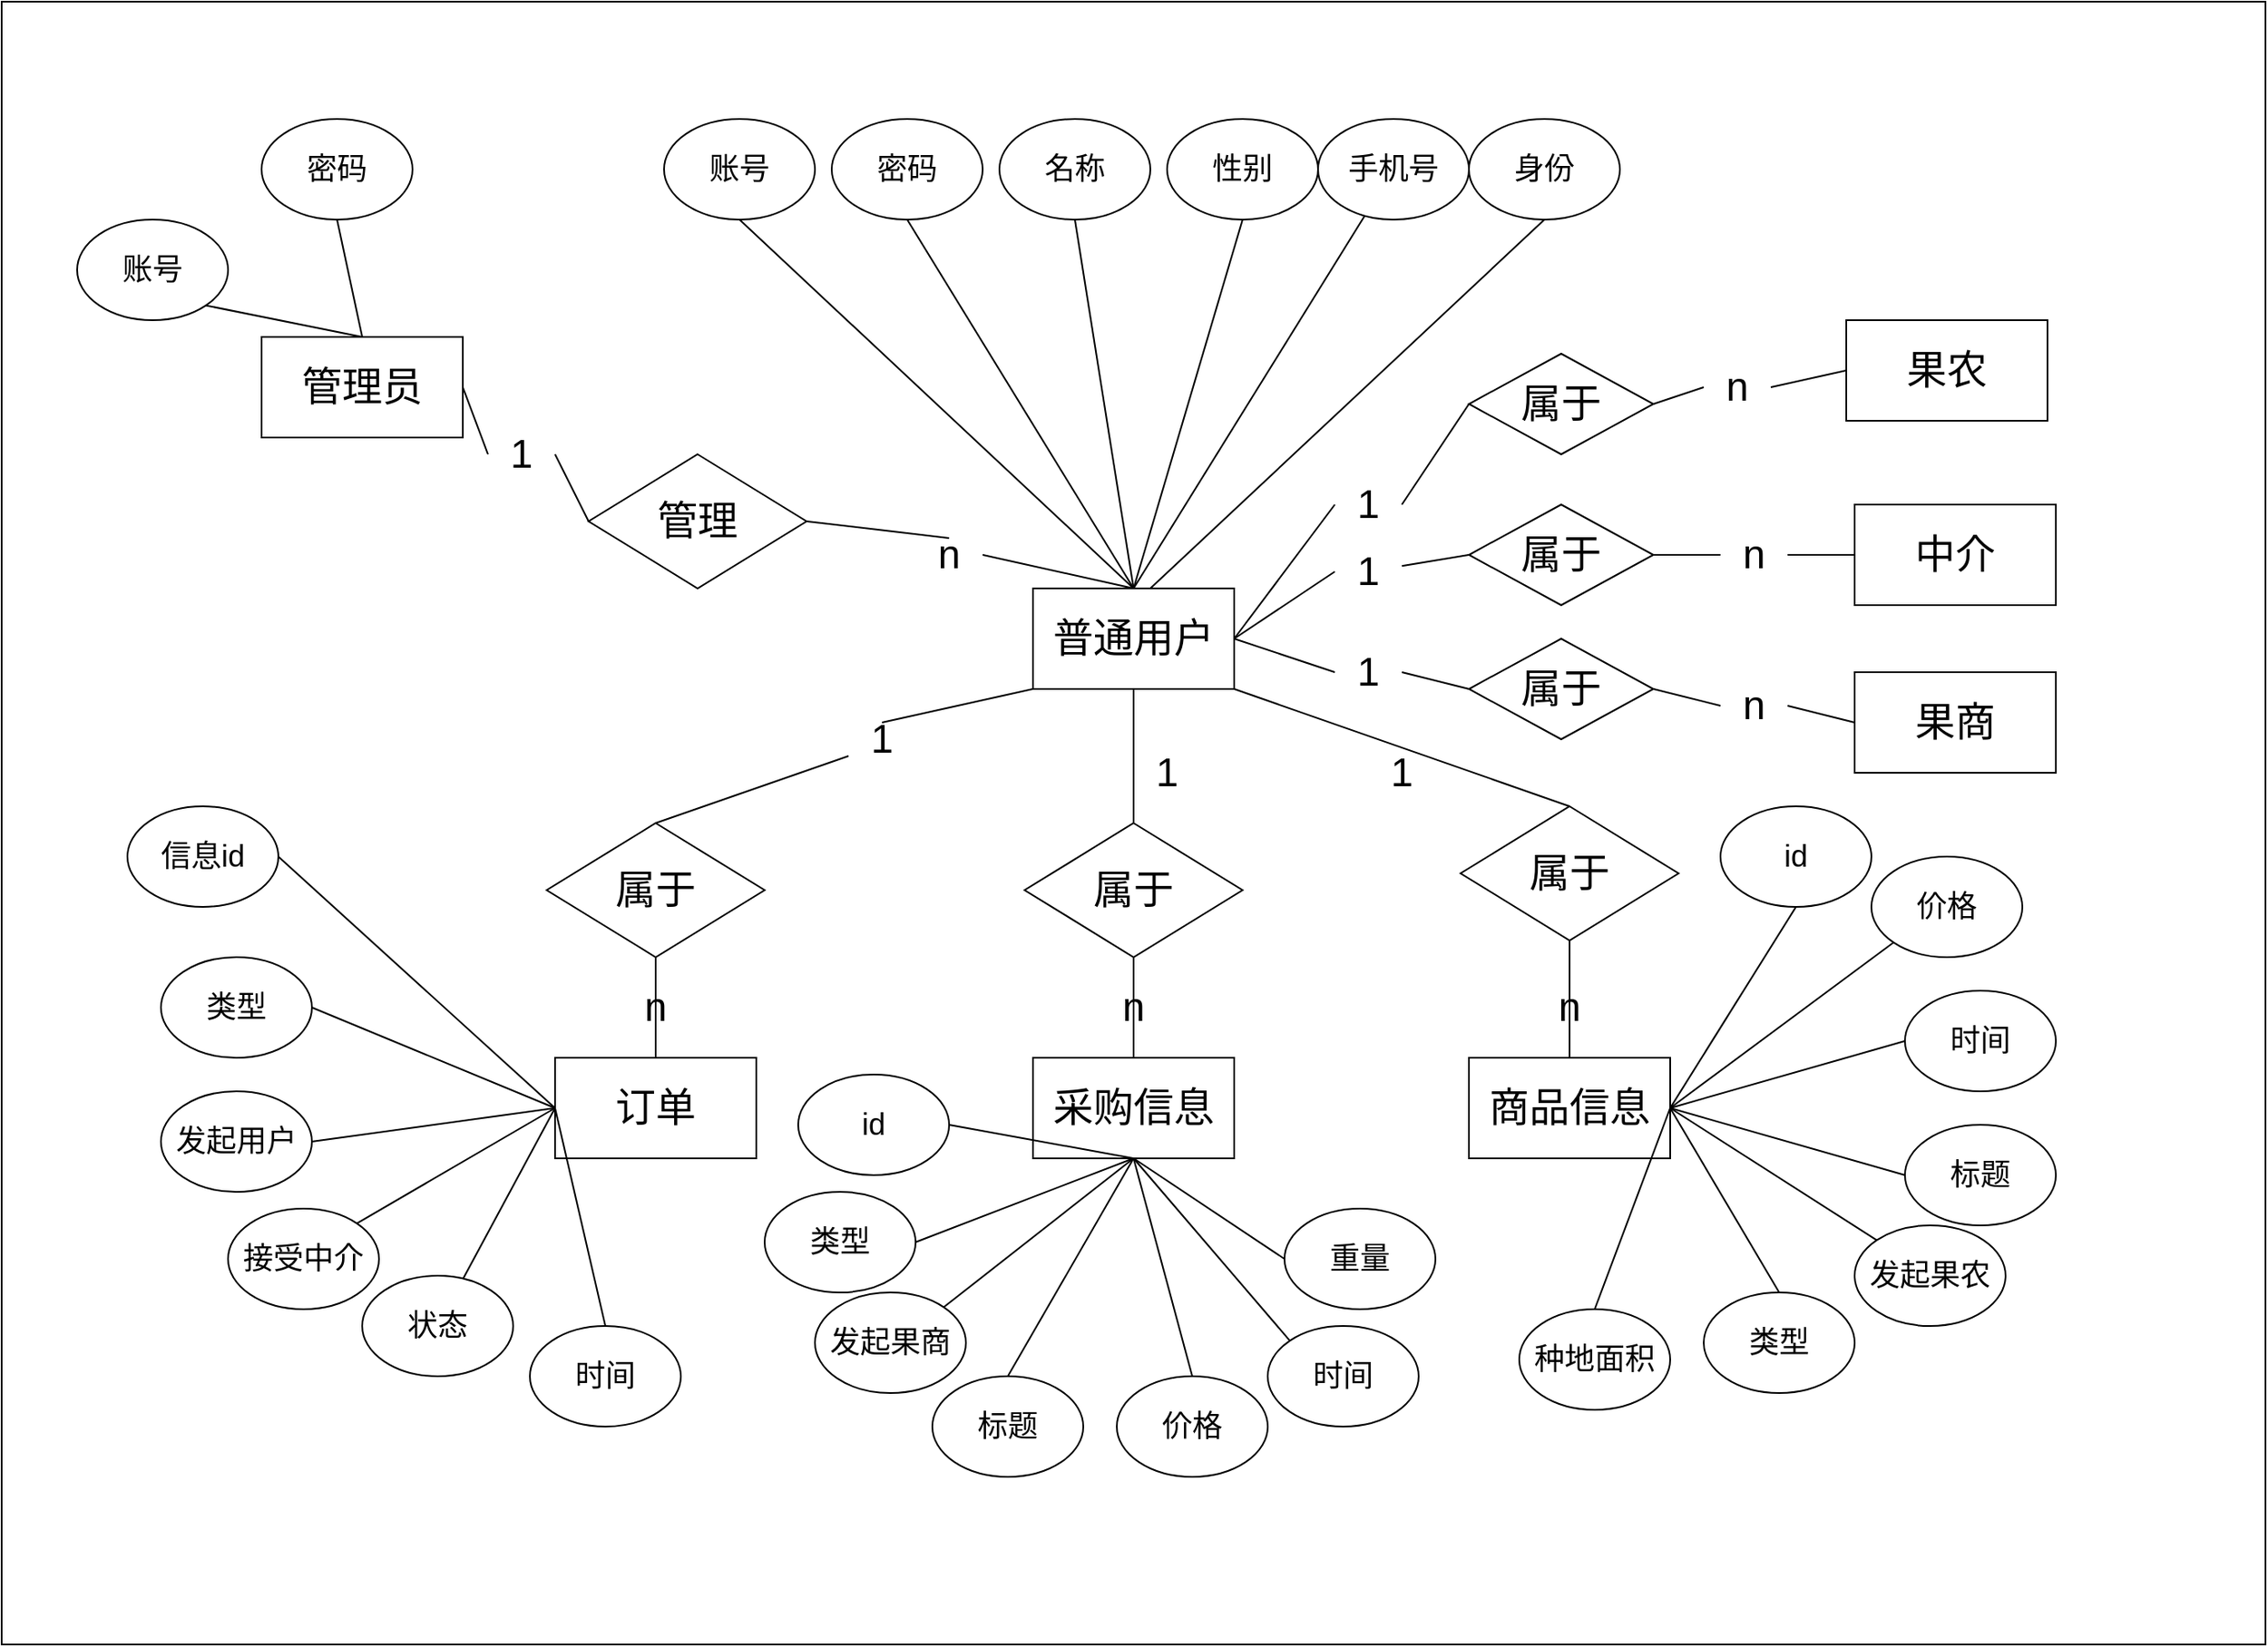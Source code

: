 <mxfile version="14.6.9" type="github">
  <diagram name="Page-1" id="ad52d381-51e7-2e0d-a935-2d0ddd2fd229">
    <mxGraphModel dx="1577" dy="1778" grid="1" gridSize="10" guides="1" tooltips="1" connect="1" arrows="1" fold="1" page="1" pageScale="1" pageWidth="1100" pageHeight="850" background="#ffffff" math="0" shadow="0">
      <root>
        <mxCell id="0" />
        <mxCell id="1" parent="0" />
        <mxCell id="yDHque_QThykMow6FpCP-1" value="" style="whiteSpace=wrap;html=1;rounded=0;shadow=0;comic=0;strokeWidth=1;fontFamily=Verdana;fontSize=14;verticalAlign=top;fontStyle=1" vertex="1" parent="1">
          <mxGeometry x="205" y="-510" width="1350" height="980" as="geometry" />
        </mxCell>
        <mxCell id="yDHque_QThykMow6FpCP-2" value="&lt;font style=&quot;font-size: 24px&quot;&gt;管理员&lt;/font&gt;" style="rounded=0;whiteSpace=wrap;html=1;" vertex="1" parent="1">
          <mxGeometry x="360" y="-310" width="120" height="60" as="geometry" />
        </mxCell>
        <mxCell id="yDHque_QThykMow6FpCP-3" value="&lt;font style=&quot;font-size: 24px&quot;&gt;普通用户&lt;/font&gt;" style="rounded=0;whiteSpace=wrap;html=1;" vertex="1" parent="1">
          <mxGeometry x="820" y="-160" width="120" height="60" as="geometry" />
        </mxCell>
        <mxCell id="yDHque_QThykMow6FpCP-4" value="&lt;font style=&quot;font-size: 24px&quot;&gt;订单&lt;/font&gt;" style="rounded=0;whiteSpace=wrap;html=1;" vertex="1" parent="1">
          <mxGeometry x="535" y="120" width="120" height="60" as="geometry" />
        </mxCell>
        <mxCell id="yDHque_QThykMow6FpCP-6" value="&lt;font style=&quot;font-size: 24px&quot;&gt;采购信息&lt;/font&gt;" style="rounded=0;whiteSpace=wrap;html=1;" vertex="1" parent="1">
          <mxGeometry x="820" y="120" width="120" height="60" as="geometry" />
        </mxCell>
        <mxCell id="yDHque_QThykMow6FpCP-7" value="&lt;font style=&quot;font-size: 24px&quot;&gt;商品信息&lt;/font&gt;" style="rounded=0;whiteSpace=wrap;html=1;" vertex="1" parent="1">
          <mxGeometry x="1080" y="120" width="120" height="60" as="geometry" />
        </mxCell>
        <mxCell id="yDHque_QThykMow6FpCP-8" value="&lt;font style=&quot;font-size: 24px&quot;&gt;果农&lt;/font&gt;" style="rounded=0;whiteSpace=wrap;html=1;" vertex="1" parent="1">
          <mxGeometry x="1305" y="-320" width="120" height="60" as="geometry" />
        </mxCell>
        <mxCell id="yDHque_QThykMow6FpCP-9" value="&lt;font style=&quot;font-size: 24px&quot;&gt;果商&lt;/font&gt;" style="rounded=0;whiteSpace=wrap;html=1;" vertex="1" parent="1">
          <mxGeometry x="1310" y="-110" width="120" height="60" as="geometry" />
        </mxCell>
        <mxCell id="yDHque_QThykMow6FpCP-10" value="&lt;span style=&quot;font-size: 24px&quot;&gt;中介&lt;/span&gt;" style="rounded=0;whiteSpace=wrap;html=1;" vertex="1" parent="1">
          <mxGeometry x="1310" y="-210" width="120" height="60" as="geometry" />
        </mxCell>
        <mxCell id="yDHque_QThykMow6FpCP-11" value="&lt;font style=&quot;font-size: 24px&quot;&gt;属于&lt;/font&gt;" style="rhombus;whiteSpace=wrap;html=1;" vertex="1" parent="1">
          <mxGeometry x="530" y="-20" width="130" height="80" as="geometry" />
        </mxCell>
        <mxCell id="yDHque_QThykMow6FpCP-13" value="&lt;font style=&quot;font-size: 24px&quot;&gt;属于&lt;/font&gt;" style="rhombus;whiteSpace=wrap;html=1;" vertex="1" parent="1">
          <mxGeometry x="1075" y="-30" width="130" height="80" as="geometry" />
        </mxCell>
        <mxCell id="yDHque_QThykMow6FpCP-16" value="&lt;font style=&quot;font-size: 24px&quot;&gt;属于&lt;/font&gt;" style="rhombus;whiteSpace=wrap;html=1;" vertex="1" parent="1">
          <mxGeometry x="815" y="-20" width="130" height="80" as="geometry" />
        </mxCell>
        <mxCell id="yDHque_QThykMow6FpCP-21" value="" style="endArrow=none;html=1;entryX=0;entryY=1;entryDx=0;entryDy=0;exitX=0.5;exitY=0;exitDx=0;exitDy=0;startArrow=none;" edge="1" parent="1" source="yDHque_QThykMow6FpCP-39" target="yDHque_QThykMow6FpCP-3">
          <mxGeometry width="50" height="50" relative="1" as="geometry">
            <mxPoint x="650" y="-40" as="sourcePoint" />
            <mxPoint x="700" y="-90" as="targetPoint" />
          </mxGeometry>
        </mxCell>
        <mxCell id="yDHque_QThykMow6FpCP-25" value="" style="endArrow=none;html=1;entryX=0.5;entryY=1;entryDx=0;entryDy=0;exitX=0.5;exitY=0;exitDx=0;exitDy=0;" edge="1" parent="1" source="yDHque_QThykMow6FpCP-4" target="yDHque_QThykMow6FpCP-11">
          <mxGeometry width="50" height="50" relative="1" as="geometry">
            <mxPoint x="580" y="120" as="sourcePoint" />
            <mxPoint x="630" y="70" as="targetPoint" />
          </mxGeometry>
        </mxCell>
        <mxCell id="yDHque_QThykMow6FpCP-27" value="" style="endArrow=none;html=1;entryX=0.5;entryY=1;entryDx=0;entryDy=0;exitX=0.5;exitY=0;exitDx=0;exitDy=0;" edge="1" parent="1" source="yDHque_QThykMow6FpCP-16" target="yDHque_QThykMow6FpCP-3">
          <mxGeometry width="50" height="50" relative="1" as="geometry">
            <mxPoint x="860" y="-40" as="sourcePoint" />
            <mxPoint x="910" y="-90" as="targetPoint" />
          </mxGeometry>
        </mxCell>
        <mxCell id="yDHque_QThykMow6FpCP-28" value="" style="endArrow=none;html=1;entryX=0.5;entryY=1;entryDx=0;entryDy=0;exitX=0.5;exitY=0;exitDx=0;exitDy=0;" edge="1" parent="1" source="yDHque_QThykMow6FpCP-6" target="yDHque_QThykMow6FpCP-16">
          <mxGeometry width="50" height="50" relative="1" as="geometry">
            <mxPoint x="860" y="120" as="sourcePoint" />
            <mxPoint x="910" y="70" as="targetPoint" />
          </mxGeometry>
        </mxCell>
        <mxCell id="yDHque_QThykMow6FpCP-29" value="" style="endArrow=none;html=1;exitX=1;exitY=1;exitDx=0;exitDy=0;entryX=0.5;entryY=0;entryDx=0;entryDy=0;" edge="1" parent="1" source="yDHque_QThykMow6FpCP-3" target="yDHque_QThykMow6FpCP-13">
          <mxGeometry width="50" height="50" relative="1" as="geometry">
            <mxPoint x="1060" y="-40" as="sourcePoint" />
            <mxPoint x="1110" y="-90" as="targetPoint" />
          </mxGeometry>
        </mxCell>
        <mxCell id="yDHque_QThykMow6FpCP-30" value="" style="endArrow=none;html=1;entryX=0.5;entryY=1;entryDx=0;entryDy=0;exitX=0.5;exitY=0;exitDx=0;exitDy=0;" edge="1" parent="1" source="yDHque_QThykMow6FpCP-7" target="yDHque_QThykMow6FpCP-13">
          <mxGeometry width="50" height="50" relative="1" as="geometry">
            <mxPoint x="1120" y="110" as="sourcePoint" />
            <mxPoint x="1170" y="60" as="targetPoint" />
          </mxGeometry>
        </mxCell>
        <mxCell id="yDHque_QThykMow6FpCP-33" value="&lt;font style=&quot;font-size: 24px&quot;&gt;管理&lt;/font&gt;" style="rhombus;whiteSpace=wrap;html=1;" vertex="1" parent="1">
          <mxGeometry x="555" y="-240" width="130" height="80" as="geometry" />
        </mxCell>
        <mxCell id="yDHque_QThykMow6FpCP-35" value="" style="endArrow=none;html=1;entryX=0.5;entryY=0;entryDx=0;entryDy=0;exitX=1;exitY=0.5;exitDx=0;exitDy=0;startArrow=none;" edge="1" parent="1" source="yDHque_QThykMow6FpCP-44" target="yDHque_QThykMow6FpCP-3">
          <mxGeometry width="50" height="50" relative="1" as="geometry">
            <mxPoint x="820" y="-170" as="sourcePoint" />
            <mxPoint x="870" y="-220" as="targetPoint" />
          </mxGeometry>
        </mxCell>
        <mxCell id="yDHque_QThykMow6FpCP-36" value="" style="endArrow=none;html=1;exitX=1;exitY=0.5;exitDx=0;exitDy=0;entryX=0;entryY=0.5;entryDx=0;entryDy=0;startArrow=none;" edge="1" parent="1" source="yDHque_QThykMow6FpCP-37" target="yDHque_QThykMow6FpCP-33">
          <mxGeometry width="50" height="50" relative="1" as="geometry">
            <mxPoint x="570" y="-240" as="sourcePoint" />
            <mxPoint x="620" y="-290" as="targetPoint" />
          </mxGeometry>
        </mxCell>
        <mxCell id="yDHque_QThykMow6FpCP-40" value="&lt;font style=&quot;font-size: 24px&quot;&gt;1&lt;/font&gt;" style="text;html=1;strokeColor=none;fillColor=none;align=center;verticalAlign=middle;whiteSpace=wrap;rounded=0;" vertex="1" parent="1">
          <mxGeometry x="880" y="-60" width="40" height="20" as="geometry" />
        </mxCell>
        <mxCell id="yDHque_QThykMow6FpCP-42" value="&lt;font style=&quot;font-size: 24px&quot;&gt;1&lt;/font&gt;" style="text;html=1;strokeColor=none;fillColor=none;align=center;verticalAlign=middle;whiteSpace=wrap;rounded=0;" vertex="1" parent="1">
          <mxGeometry x="1020" y="-60" width="40" height="20" as="geometry" />
        </mxCell>
        <mxCell id="yDHque_QThykMow6FpCP-48" value="&lt;font style=&quot;font-size: 24px&quot;&gt;n&lt;/font&gt;" style="text;html=1;strokeColor=none;fillColor=none;align=center;verticalAlign=middle;whiteSpace=wrap;rounded=0;" vertex="1" parent="1">
          <mxGeometry x="1120" y="80" width="40" height="20" as="geometry" />
        </mxCell>
        <mxCell id="yDHque_QThykMow6FpCP-50" value="&lt;font style=&quot;font-size: 24px&quot;&gt;n&lt;/font&gt;" style="text;html=1;strokeColor=none;fillColor=none;align=center;verticalAlign=middle;whiteSpace=wrap;rounded=0;" vertex="1" parent="1">
          <mxGeometry x="860" y="80" width="40" height="20" as="geometry" />
        </mxCell>
        <mxCell id="yDHque_QThykMow6FpCP-51" value="&lt;font style=&quot;font-size: 24px&quot;&gt;n&lt;/font&gt;" style="text;html=1;strokeColor=none;fillColor=none;align=center;verticalAlign=middle;whiteSpace=wrap;rounded=0;" vertex="1" parent="1">
          <mxGeometry x="575" y="80" width="40" height="20" as="geometry" />
        </mxCell>
        <mxCell id="yDHque_QThykMow6FpCP-52" value="&lt;font style=&quot;font-size: 18px&quot;&gt;账号&lt;/font&gt;" style="ellipse;whiteSpace=wrap;html=1;" vertex="1" parent="1">
          <mxGeometry x="250" y="-380" width="90" height="60" as="geometry" />
        </mxCell>
        <mxCell id="yDHque_QThykMow6FpCP-54" value="&lt;font style=&quot;font-size: 18px&quot;&gt;密码&lt;/font&gt;" style="ellipse;whiteSpace=wrap;html=1;" vertex="1" parent="1">
          <mxGeometry x="360" y="-440" width="90" height="60" as="geometry" />
        </mxCell>
        <mxCell id="yDHque_QThykMow6FpCP-56" value="" style="endArrow=none;html=1;exitX=0.5;exitY=1;exitDx=0;exitDy=0;entryX=0.5;entryY=0;entryDx=0;entryDy=0;" edge="1" parent="1" source="yDHque_QThykMow6FpCP-54" target="yDHque_QThykMow6FpCP-2">
          <mxGeometry width="50" height="50" relative="1" as="geometry">
            <mxPoint x="500" y="-330" as="sourcePoint" />
            <mxPoint x="550" y="-380" as="targetPoint" />
          </mxGeometry>
        </mxCell>
        <mxCell id="yDHque_QThykMow6FpCP-57" value="" style="endArrow=none;html=1;exitX=1;exitY=1;exitDx=0;exitDy=0;entryX=0.5;entryY=0;entryDx=0;entryDy=0;" edge="1" parent="1" source="yDHque_QThykMow6FpCP-52" target="yDHque_QThykMow6FpCP-2">
          <mxGeometry width="50" height="50" relative="1" as="geometry">
            <mxPoint x="280" y="-190" as="sourcePoint" />
            <mxPoint x="330" y="-240" as="targetPoint" />
          </mxGeometry>
        </mxCell>
        <mxCell id="yDHque_QThykMow6FpCP-58" value="&lt;font style=&quot;font-size: 18px&quot;&gt;账号&lt;/font&gt;" style="ellipse;whiteSpace=wrap;html=1;" vertex="1" parent="1">
          <mxGeometry x="600" y="-440" width="90" height="60" as="geometry" />
        </mxCell>
        <mxCell id="yDHque_QThykMow6FpCP-59" value="&lt;font style=&quot;font-size: 18px&quot;&gt;密码&lt;/font&gt;" style="ellipse;whiteSpace=wrap;html=1;" vertex="1" parent="1">
          <mxGeometry x="700" y="-440" width="90" height="60" as="geometry" />
        </mxCell>
        <mxCell id="yDHque_QThykMow6FpCP-61" value="&lt;font style=&quot;font-size: 18px&quot;&gt;名称&lt;/font&gt;" style="ellipse;whiteSpace=wrap;html=1;" vertex="1" parent="1">
          <mxGeometry x="800" y="-440" width="90" height="60" as="geometry" />
        </mxCell>
        <mxCell id="yDHque_QThykMow6FpCP-62" value="&lt;font style=&quot;font-size: 18px&quot;&gt;性别&lt;/font&gt;" style="ellipse;whiteSpace=wrap;html=1;" vertex="1" parent="1">
          <mxGeometry x="900" y="-440" width="90" height="60" as="geometry" />
        </mxCell>
        <mxCell id="yDHque_QThykMow6FpCP-63" value="&lt;font style=&quot;font-size: 18px&quot;&gt;手机号&lt;/font&gt;" style="ellipse;whiteSpace=wrap;html=1;" vertex="1" parent="1">
          <mxGeometry x="990" y="-440" width="90" height="60" as="geometry" />
        </mxCell>
        <mxCell id="yDHque_QThykMow6FpCP-64" value="&lt;font style=&quot;font-size: 18px&quot;&gt;身份&lt;/font&gt;" style="ellipse;whiteSpace=wrap;html=1;" vertex="1" parent="1">
          <mxGeometry x="1080" y="-440" width="90" height="60" as="geometry" />
        </mxCell>
        <mxCell id="yDHque_QThykMow6FpCP-69" value="&lt;font style=&quot;font-size: 18px&quot;&gt;信息id&lt;/font&gt;" style="ellipse;whiteSpace=wrap;html=1;" vertex="1" parent="1">
          <mxGeometry x="280" y="-30" width="90" height="60" as="geometry" />
        </mxCell>
        <mxCell id="yDHque_QThykMow6FpCP-70" value="&lt;font style=&quot;font-size: 18px&quot;&gt;类型&lt;/font&gt;" style="ellipse;whiteSpace=wrap;html=1;" vertex="1" parent="1">
          <mxGeometry x="300" y="60" width="90" height="60" as="geometry" />
        </mxCell>
        <mxCell id="yDHque_QThykMow6FpCP-71" value="&lt;font style=&quot;font-size: 18px&quot;&gt;发起用户&lt;/font&gt;&lt;span style=&quot;color: rgba(0 , 0 , 0 , 0) ; font-family: monospace ; font-size: 0px&quot;&gt;%3CmxGraphModel%3E%3Croot%3E%3CmxCell%20id%3D%220%22%2F%3E%3CmxCell%20id%3D%221%22%20parent%3D%220%22%2F%3E%3CmxCell%20id%3D%222%22%20value%3D%22%26lt%3Bfont%20style%3D%26quot%3Bfont-size%3A%2018px%26quot%3B%26gt%3B%E4%BF%A1%E6%81%AFid%26lt%3B%2Ffont%26gt%3B%22%20style%3D%22ellipse%3BwhiteSpace%3Dwrap%3Bhtml%3D1%3B%22%20vertex%3D%221%22%20parent%3D%221%22%3E%3CmxGeometry%20x%3D%22220%22%20y%3D%2250%22%20width%3D%2290%22%20height%3D%2260%22%20as%3D%22geometry%22%2F%3E%3C%2FmxCell%3E%3C%2Froot%3E%3C%2FmxGraphModel%3E&lt;/span&gt;" style="ellipse;whiteSpace=wrap;html=1;" vertex="1" parent="1">
          <mxGeometry x="300" y="140" width="90" height="60" as="geometry" />
        </mxCell>
        <mxCell id="yDHque_QThykMow6FpCP-72" value="&lt;font style=&quot;font-size: 18px&quot;&gt;接受中介&lt;/font&gt;" style="ellipse;whiteSpace=wrap;html=1;" vertex="1" parent="1">
          <mxGeometry x="340" y="210" width="90" height="60" as="geometry" />
        </mxCell>
        <mxCell id="yDHque_QThykMow6FpCP-73" value="&lt;font style=&quot;font-size: 18px&quot;&gt;状态&lt;/font&gt;" style="ellipse;whiteSpace=wrap;html=1;" vertex="1" parent="1">
          <mxGeometry x="420" y="250" width="90" height="60" as="geometry" />
        </mxCell>
        <mxCell id="yDHque_QThykMow6FpCP-74" value="&lt;font style=&quot;font-size: 18px&quot;&gt;时间&lt;/font&gt;" style="ellipse;whiteSpace=wrap;html=1;" vertex="1" parent="1">
          <mxGeometry x="520" y="280" width="90" height="60" as="geometry" />
        </mxCell>
        <mxCell id="yDHque_QThykMow6FpCP-75" value="&lt;font style=&quot;font-size: 18px&quot;&gt;类型&lt;/font&gt;" style="ellipse;whiteSpace=wrap;html=1;" vertex="1" parent="1">
          <mxGeometry x="660" y="200" width="90" height="60" as="geometry" />
        </mxCell>
        <mxCell id="yDHque_QThykMow6FpCP-77" value="&lt;font style=&quot;font-size: 18px&quot;&gt;发起果商&lt;/font&gt;" style="ellipse;whiteSpace=wrap;html=1;" vertex="1" parent="1">
          <mxGeometry x="690" y="260" width="90" height="60" as="geometry" />
        </mxCell>
        <mxCell id="yDHque_QThykMow6FpCP-78" value="&lt;font style=&quot;font-size: 18px&quot;&gt;标题&lt;/font&gt;" style="ellipse;whiteSpace=wrap;html=1;" vertex="1" parent="1">
          <mxGeometry x="760" y="310" width="90" height="60" as="geometry" />
        </mxCell>
        <mxCell id="yDHque_QThykMow6FpCP-79" value="&lt;font style=&quot;font-size: 18px&quot;&gt;价格&lt;/font&gt;" style="ellipse;whiteSpace=wrap;html=1;" vertex="1" parent="1">
          <mxGeometry x="870" y="310" width="90" height="60" as="geometry" />
        </mxCell>
        <mxCell id="yDHque_QThykMow6FpCP-80" value="&lt;font style=&quot;font-size: 18px&quot;&gt;时间&lt;/font&gt;" style="ellipse;whiteSpace=wrap;html=1;" vertex="1" parent="1">
          <mxGeometry x="960" y="280" width="90" height="60" as="geometry" />
        </mxCell>
        <mxCell id="yDHque_QThykMow6FpCP-81" value="&lt;span style=&quot;font-size: 18px&quot;&gt;重量&lt;/span&gt;" style="ellipse;whiteSpace=wrap;html=1;" vertex="1" parent="1">
          <mxGeometry x="970" y="210" width="90" height="60" as="geometry" />
        </mxCell>
        <mxCell id="yDHque_QThykMow6FpCP-82" value="&lt;font style=&quot;font-size: 18px&quot;&gt;类型&lt;/font&gt;" style="ellipse;whiteSpace=wrap;html=1;" vertex="1" parent="1">
          <mxGeometry x="1220" y="260" width="90" height="60" as="geometry" />
        </mxCell>
        <mxCell id="yDHque_QThykMow6FpCP-83" value="&lt;font style=&quot;font-size: 18px&quot;&gt;发起果农&lt;/font&gt;" style="ellipse;whiteSpace=wrap;html=1;" vertex="1" parent="1">
          <mxGeometry x="1310" y="220" width="90" height="60" as="geometry" />
        </mxCell>
        <mxCell id="yDHque_QThykMow6FpCP-84" value="&lt;font style=&quot;font-size: 18px&quot;&gt;标题&lt;/font&gt;" style="ellipse;whiteSpace=wrap;html=1;" vertex="1" parent="1">
          <mxGeometry x="1340" y="160" width="90" height="60" as="geometry" />
        </mxCell>
        <mxCell id="yDHque_QThykMow6FpCP-85" value="&lt;font style=&quot;font-size: 18px&quot;&gt;价格&lt;/font&gt;" style="ellipse;whiteSpace=wrap;html=1;" vertex="1" parent="1">
          <mxGeometry x="1320" width="90" height="60" as="geometry" />
        </mxCell>
        <mxCell id="yDHque_QThykMow6FpCP-86" value="&lt;font style=&quot;font-size: 18px&quot;&gt;时间&lt;/font&gt;" style="ellipse;whiteSpace=wrap;html=1;" vertex="1" parent="1">
          <mxGeometry x="1340" y="80" width="90" height="60" as="geometry" />
        </mxCell>
        <mxCell id="yDHque_QThykMow6FpCP-87" value="&lt;font style=&quot;font-size: 18px&quot;&gt;种地面积&lt;/font&gt;" style="ellipse;whiteSpace=wrap;html=1;" vertex="1" parent="1">
          <mxGeometry x="1110" y="270" width="90" height="60" as="geometry" />
        </mxCell>
        <mxCell id="yDHque_QThykMow6FpCP-88" value="" style="endArrow=none;html=1;exitX=1;exitY=0.5;exitDx=0;exitDy=0;entryX=0;entryY=0.5;entryDx=0;entryDy=0;" edge="1" parent="1" source="yDHque_QThykMow6FpCP-69" target="yDHque_QThykMow6FpCP-4">
          <mxGeometry width="50" height="50" relative="1" as="geometry">
            <mxPoint x="420" y="-30" as="sourcePoint" />
            <mxPoint x="530" y="120" as="targetPoint" />
          </mxGeometry>
        </mxCell>
        <mxCell id="yDHque_QThykMow6FpCP-89" value="" style="endArrow=none;html=1;exitX=1;exitY=0.5;exitDx=0;exitDy=0;entryX=0;entryY=0.5;entryDx=0;entryDy=0;" edge="1" parent="1" source="yDHque_QThykMow6FpCP-70" target="yDHque_QThykMow6FpCP-4">
          <mxGeometry width="50" height="50" relative="1" as="geometry">
            <mxPoint x="430" y="170" as="sourcePoint" />
            <mxPoint x="480" y="120" as="targetPoint" />
          </mxGeometry>
        </mxCell>
        <mxCell id="yDHque_QThykMow6FpCP-90" value="" style="endArrow=none;html=1;exitX=1;exitY=0.5;exitDx=0;exitDy=0;entryX=0;entryY=0.5;entryDx=0;entryDy=0;" edge="1" parent="1" source="yDHque_QThykMow6FpCP-71" target="yDHque_QThykMow6FpCP-4">
          <mxGeometry width="50" height="50" relative="1" as="geometry">
            <mxPoint x="450" y="210" as="sourcePoint" />
            <mxPoint x="500" y="160" as="targetPoint" />
          </mxGeometry>
        </mxCell>
        <mxCell id="yDHque_QThykMow6FpCP-93" value="" style="endArrow=none;html=1;entryX=0;entryY=0.5;entryDx=0;entryDy=0;exitX=1;exitY=0;exitDx=0;exitDy=0;" edge="1" parent="1" source="yDHque_QThykMow6FpCP-72" target="yDHque_QThykMow6FpCP-4">
          <mxGeometry width="50" height="50" relative="1" as="geometry">
            <mxPoint x="320" y="340" as="sourcePoint" />
            <mxPoint x="370" y="290" as="targetPoint" />
          </mxGeometry>
        </mxCell>
        <mxCell id="yDHque_QThykMow6FpCP-94" value="" style="endArrow=none;html=1;entryX=0;entryY=0.5;entryDx=0;entryDy=0;" edge="1" parent="1" source="yDHque_QThykMow6FpCP-73" target="yDHque_QThykMow6FpCP-4">
          <mxGeometry width="50" height="50" relative="1" as="geometry">
            <mxPoint x="520" y="270" as="sourcePoint" />
            <mxPoint x="535" y="160" as="targetPoint" />
          </mxGeometry>
        </mxCell>
        <mxCell id="yDHque_QThykMow6FpCP-95" value="" style="endArrow=none;html=1;entryX=0;entryY=0.5;entryDx=0;entryDy=0;exitX=0.5;exitY=0;exitDx=0;exitDy=0;" edge="1" parent="1" source="yDHque_QThykMow6FpCP-74" target="yDHque_QThykMow6FpCP-4">
          <mxGeometry width="50" height="50" relative="1" as="geometry">
            <mxPoint x="580" y="290" as="sourcePoint" />
            <mxPoint x="630" y="240" as="targetPoint" />
          </mxGeometry>
        </mxCell>
        <mxCell id="yDHque_QThykMow6FpCP-96" value="" style="endArrow=none;html=1;entryX=0.5;entryY=1;entryDx=0;entryDy=0;exitX=1;exitY=0.5;exitDx=0;exitDy=0;" edge="1" parent="1" source="yDHque_QThykMow6FpCP-75" target="yDHque_QThykMow6FpCP-6">
          <mxGeometry width="50" height="50" relative="1" as="geometry">
            <mxPoint x="810" y="260" as="sourcePoint" />
            <mxPoint x="860" y="210" as="targetPoint" />
          </mxGeometry>
        </mxCell>
        <mxCell id="yDHque_QThykMow6FpCP-97" value="" style="endArrow=none;html=1;entryX=0.5;entryY=1;entryDx=0;entryDy=0;exitX=1;exitY=0;exitDx=0;exitDy=0;" edge="1" parent="1" source="yDHque_QThykMow6FpCP-77" target="yDHque_QThykMow6FpCP-6">
          <mxGeometry width="50" height="50" relative="1" as="geometry">
            <mxPoint x="830" y="280" as="sourcePoint" />
            <mxPoint x="880" y="230" as="targetPoint" />
          </mxGeometry>
        </mxCell>
        <mxCell id="yDHque_QThykMow6FpCP-98" value="" style="endArrow=none;html=1;exitX=0.5;exitY=0;exitDx=0;exitDy=0;" edge="1" parent="1" source="yDHque_QThykMow6FpCP-78">
          <mxGeometry width="50" height="50" relative="1" as="geometry">
            <mxPoint x="850" y="290" as="sourcePoint" />
            <mxPoint x="880" y="180" as="targetPoint" />
          </mxGeometry>
        </mxCell>
        <mxCell id="yDHque_QThykMow6FpCP-99" value="" style="endArrow=none;html=1;entryX=0.5;entryY=1;entryDx=0;entryDy=0;exitX=0.5;exitY=0;exitDx=0;exitDy=0;" edge="1" parent="1" source="yDHque_QThykMow6FpCP-79" target="yDHque_QThykMow6FpCP-6">
          <mxGeometry width="50" height="50" relative="1" as="geometry">
            <mxPoint x="850" y="300" as="sourcePoint" />
            <mxPoint x="900" y="250" as="targetPoint" />
          </mxGeometry>
        </mxCell>
        <mxCell id="yDHque_QThykMow6FpCP-100" value="" style="endArrow=none;html=1;exitX=0;exitY=0;exitDx=0;exitDy=0;" edge="1" parent="1" source="yDHque_QThykMow6FpCP-80">
          <mxGeometry width="50" height="50" relative="1" as="geometry">
            <mxPoint x="910" y="270" as="sourcePoint" />
            <mxPoint x="880" y="180" as="targetPoint" />
          </mxGeometry>
        </mxCell>
        <mxCell id="yDHque_QThykMow6FpCP-101" value="" style="endArrow=none;html=1;exitX=0.5;exitY=1;exitDx=0;exitDy=0;entryX=0;entryY=0.5;entryDx=0;entryDy=0;" edge="1" parent="1" source="yDHque_QThykMow6FpCP-6" target="yDHque_QThykMow6FpCP-81">
          <mxGeometry width="50" height="50" relative="1" as="geometry">
            <mxPoint x="1020" y="180" as="sourcePoint" />
            <mxPoint x="1070" y="130" as="targetPoint" />
          </mxGeometry>
        </mxCell>
        <mxCell id="yDHque_QThykMow6FpCP-102" value="" style="endArrow=none;html=1;entryX=1;entryY=0.5;entryDx=0;entryDy=0;exitX=0.5;exitY=0;exitDx=0;exitDy=0;" edge="1" parent="1" source="yDHque_QThykMow6FpCP-87" target="yDHque_QThykMow6FpCP-7">
          <mxGeometry width="50" height="50" relative="1" as="geometry">
            <mxPoint x="1160" y="270" as="sourcePoint" />
            <mxPoint x="1210" y="220" as="targetPoint" />
          </mxGeometry>
        </mxCell>
        <mxCell id="yDHque_QThykMow6FpCP-105" value="" style="endArrow=none;html=1;exitX=0.5;exitY=0;exitDx=0;exitDy=0;entryX=1;entryY=0.5;entryDx=0;entryDy=0;" edge="1" parent="1" source="yDHque_QThykMow6FpCP-82" target="yDHque_QThykMow6FpCP-7">
          <mxGeometry width="50" height="50" relative="1" as="geometry">
            <mxPoint x="1200" y="260" as="sourcePoint" />
            <mxPoint x="1140" y="180" as="targetPoint" />
          </mxGeometry>
        </mxCell>
        <mxCell id="yDHque_QThykMow6FpCP-106" value="&lt;font style=&quot;font-size: 18px&quot;&gt;id&lt;/font&gt;" style="ellipse;whiteSpace=wrap;html=1;" vertex="1" parent="1">
          <mxGeometry x="680" y="130" width="90" height="60" as="geometry" />
        </mxCell>
        <mxCell id="yDHque_QThykMow6FpCP-107" value="" style="endArrow=none;html=1;exitX=1;exitY=0.5;exitDx=0;exitDy=0;entryX=0.5;entryY=1;entryDx=0;entryDy=0;" edge="1" parent="1" source="yDHque_QThykMow6FpCP-106" target="yDHque_QThykMow6FpCP-6">
          <mxGeometry width="50" height="50" relative="1" as="geometry">
            <mxPoint x="760" y="90" as="sourcePoint" />
            <mxPoint x="810" y="40" as="targetPoint" />
          </mxGeometry>
        </mxCell>
        <mxCell id="yDHque_QThykMow6FpCP-108" value="&lt;font style=&quot;font-size: 18px&quot;&gt;id&lt;/font&gt;" style="ellipse;whiteSpace=wrap;html=1;" vertex="1" parent="1">
          <mxGeometry x="1230" y="-30" width="90" height="60" as="geometry" />
        </mxCell>
        <mxCell id="yDHque_QThykMow6FpCP-109" value="" style="endArrow=none;html=1;entryX=0;entryY=0;entryDx=0;entryDy=0;exitX=1;exitY=0.5;exitDx=0;exitDy=0;" edge="1" parent="1" source="yDHque_QThykMow6FpCP-7" target="yDHque_QThykMow6FpCP-83">
          <mxGeometry width="50" height="50" relative="1" as="geometry">
            <mxPoint x="1200" y="180" as="sourcePoint" />
            <mxPoint x="1290" y="140" as="targetPoint" />
          </mxGeometry>
        </mxCell>
        <mxCell id="yDHque_QThykMow6FpCP-110" value="" style="endArrow=none;html=1;entryX=0.5;entryY=1;entryDx=0;entryDy=0;exitX=1;exitY=0.5;exitDx=0;exitDy=0;" edge="1" parent="1" source="yDHque_QThykMow6FpCP-7" target="yDHque_QThykMow6FpCP-108">
          <mxGeometry width="50" height="50" relative="1" as="geometry">
            <mxPoint x="1250" y="140" as="sourcePoint" />
            <mxPoint x="1300" y="90" as="targetPoint" />
          </mxGeometry>
        </mxCell>
        <mxCell id="yDHque_QThykMow6FpCP-111" value="" style="endArrow=none;html=1;entryX=0;entryY=1;entryDx=0;entryDy=0;" edge="1" parent="1" target="yDHque_QThykMow6FpCP-85">
          <mxGeometry width="50" height="50" relative="1" as="geometry">
            <mxPoint x="1200" y="150" as="sourcePoint" />
            <mxPoint x="1340" y="90" as="targetPoint" />
          </mxGeometry>
        </mxCell>
        <mxCell id="yDHque_QThykMow6FpCP-112" value="" style="endArrow=none;html=1;entryX=0;entryY=0.5;entryDx=0;entryDy=0;" edge="1" parent="1" target="yDHque_QThykMow6FpCP-86">
          <mxGeometry width="50" height="50" relative="1" as="geometry">
            <mxPoint x="1200" y="150" as="sourcePoint" />
            <mxPoint x="1330" y="130" as="targetPoint" />
          </mxGeometry>
        </mxCell>
        <mxCell id="yDHque_QThykMow6FpCP-113" value="" style="endArrow=none;html=1;entryX=0;entryY=0.5;entryDx=0;entryDy=0;" edge="1" parent="1" target="yDHque_QThykMow6FpCP-84">
          <mxGeometry width="50" height="50" relative="1" as="geometry">
            <mxPoint x="1200" y="150" as="sourcePoint" />
            <mxPoint x="1340" y="150" as="targetPoint" />
          </mxGeometry>
        </mxCell>
        <mxCell id="yDHque_QThykMow6FpCP-114" value="" style="endArrow=none;html=1;exitX=0.5;exitY=1;exitDx=0;exitDy=0;" edge="1" parent="1" source="yDHque_QThykMow6FpCP-58">
          <mxGeometry width="50" height="50" relative="1" as="geometry">
            <mxPoint x="680" y="-290" as="sourcePoint" />
            <mxPoint x="880" y="-160" as="targetPoint" />
          </mxGeometry>
        </mxCell>
        <mxCell id="yDHque_QThykMow6FpCP-116" value="" style="endArrow=none;html=1;entryX=0.5;entryY=1;entryDx=0;entryDy=0;exitX=0.5;exitY=0;exitDx=0;exitDy=0;" edge="1" parent="1" source="yDHque_QThykMow6FpCP-3" target="yDHque_QThykMow6FpCP-59">
          <mxGeometry width="50" height="50" relative="1" as="geometry">
            <mxPoint x="820" y="-270" as="sourcePoint" />
            <mxPoint x="870" y="-320" as="targetPoint" />
          </mxGeometry>
        </mxCell>
        <mxCell id="yDHque_QThykMow6FpCP-117" value="" style="endArrow=none;html=1;entryX=0.5;entryY=1;entryDx=0;entryDy=0;exitX=0.5;exitY=0;exitDx=0;exitDy=0;" edge="1" parent="1" source="yDHque_QThykMow6FpCP-3" target="yDHque_QThykMow6FpCP-61">
          <mxGeometry width="50" height="50" relative="1" as="geometry">
            <mxPoint x="920" y="-210" as="sourcePoint" />
            <mxPoint x="970" y="-260" as="targetPoint" />
          </mxGeometry>
        </mxCell>
        <mxCell id="yDHque_QThykMow6FpCP-118" value="" style="endArrow=none;html=1;entryX=0.5;entryY=1;entryDx=0;entryDy=0;exitX=0.5;exitY=0;exitDx=0;exitDy=0;" edge="1" parent="1" source="yDHque_QThykMow6FpCP-3" target="yDHque_QThykMow6FpCP-62">
          <mxGeometry width="50" height="50" relative="1" as="geometry">
            <mxPoint x="960" y="-210" as="sourcePoint" />
            <mxPoint x="1010" y="-260" as="targetPoint" />
          </mxGeometry>
        </mxCell>
        <mxCell id="yDHque_QThykMow6FpCP-119" value="" style="endArrow=none;html=1;exitX=0.5;exitY=0;exitDx=0;exitDy=0;" edge="1" parent="1" source="yDHque_QThykMow6FpCP-3" target="yDHque_QThykMow6FpCP-63">
          <mxGeometry width="50" height="50" relative="1" as="geometry">
            <mxPoint x="1010" y="-190" as="sourcePoint" />
            <mxPoint x="1060" y="-240" as="targetPoint" />
          </mxGeometry>
        </mxCell>
        <mxCell id="yDHque_QThykMow6FpCP-120" value="" style="endArrow=none;html=1;entryX=0.5;entryY=1;entryDx=0;entryDy=0;" edge="1" parent="1" target="yDHque_QThykMow6FpCP-64">
          <mxGeometry width="50" height="50" relative="1" as="geometry">
            <mxPoint x="890" y="-160" as="sourcePoint" />
            <mxPoint x="1090" y="-250" as="targetPoint" />
          </mxGeometry>
        </mxCell>
        <mxCell id="yDHque_QThykMow6FpCP-121" value="&lt;font style=&quot;font-size: 24px&quot;&gt;属于&lt;/font&gt;" style="rhombus;whiteSpace=wrap;html=1;" vertex="1" parent="1">
          <mxGeometry x="1080" y="-300" width="110" height="60" as="geometry" />
        </mxCell>
        <mxCell id="yDHque_QThykMow6FpCP-122" value="&lt;font style=&quot;font-size: 24px&quot;&gt;属于&lt;/font&gt;" style="rhombus;whiteSpace=wrap;html=1;" vertex="1" parent="1">
          <mxGeometry x="1080" y="-210" width="110" height="60" as="geometry" />
        </mxCell>
        <mxCell id="yDHque_QThykMow6FpCP-123" value="&lt;font style=&quot;font-size: 24px&quot;&gt;属于&lt;/font&gt;" style="rhombus;whiteSpace=wrap;html=1;" vertex="1" parent="1">
          <mxGeometry x="1080" y="-130" width="110" height="60" as="geometry" />
        </mxCell>
        <mxCell id="yDHque_QThykMow6FpCP-124" value="" style="endArrow=none;html=1;entryX=0;entryY=0.5;entryDx=0;entryDy=0;exitX=1;exitY=0.5;exitDx=0;exitDy=0;startArrow=none;" edge="1" parent="1" source="yDHque_QThykMow6FpCP-131" target="yDHque_QThykMow6FpCP-121">
          <mxGeometry width="50" height="50" relative="1" as="geometry">
            <mxPoint x="980" y="-140" as="sourcePoint" />
            <mxPoint x="1030" y="-190" as="targetPoint" />
          </mxGeometry>
        </mxCell>
        <mxCell id="yDHque_QThykMow6FpCP-126" value="" style="endArrow=none;html=1;entryX=0;entryY=0.5;entryDx=0;entryDy=0;startArrow=none;" edge="1" parent="1" source="yDHque_QThykMow6FpCP-132" target="yDHque_QThykMow6FpCP-122">
          <mxGeometry width="50" height="50" relative="1" as="geometry">
            <mxPoint x="940" y="-130" as="sourcePoint" />
            <mxPoint x="1070" y="-150" as="targetPoint" />
          </mxGeometry>
        </mxCell>
        <mxCell id="yDHque_QThykMow6FpCP-127" value="" style="endArrow=none;html=1;entryX=0;entryY=0.5;entryDx=0;entryDy=0;exitX=1;exitY=0.5;exitDx=0;exitDy=0;startArrow=none;" edge="1" parent="1" source="yDHque_QThykMow6FpCP-134" target="yDHque_QThykMow6FpCP-123">
          <mxGeometry width="50" height="50" relative="1" as="geometry">
            <mxPoint x="1010" y="-70" as="sourcePoint" />
            <mxPoint x="1060" y="-120" as="targetPoint" />
          </mxGeometry>
        </mxCell>
        <mxCell id="yDHque_QThykMow6FpCP-128" value="" style="endArrow=none;html=1;entryX=0;entryY=0.5;entryDx=0;entryDy=0;exitX=1;exitY=0.5;exitDx=0;exitDy=0;startArrow=none;" edge="1" parent="1" source="yDHque_QThykMow6FpCP-144" target="yDHque_QThykMow6FpCP-8">
          <mxGeometry width="50" height="50" relative="1" as="geometry">
            <mxPoint x="1220" y="-230" as="sourcePoint" />
            <mxPoint x="1270" y="-280" as="targetPoint" />
          </mxGeometry>
        </mxCell>
        <mxCell id="yDHque_QThykMow6FpCP-129" value="" style="endArrow=none;html=1;entryX=0;entryY=0.5;entryDx=0;entryDy=0;exitX=1;exitY=0.5;exitDx=0;exitDy=0;startArrow=none;" edge="1" parent="1" source="yDHque_QThykMow6FpCP-146" target="yDHque_QThykMow6FpCP-10">
          <mxGeometry width="50" height="50" relative="1" as="geometry">
            <mxPoint x="1220" y="-130" as="sourcePoint" />
            <mxPoint x="1270" y="-180" as="targetPoint" />
          </mxGeometry>
        </mxCell>
        <mxCell id="yDHque_QThykMow6FpCP-130" value="" style="endArrow=none;html=1;entryX=0;entryY=0.5;entryDx=0;entryDy=0;exitX=1;exitY=0.5;exitDx=0;exitDy=0;startArrow=none;" edge="1" parent="1" source="yDHque_QThykMow6FpCP-148" target="yDHque_QThykMow6FpCP-9">
          <mxGeometry width="50" height="50" relative="1" as="geometry">
            <mxPoint x="1230" y="-60" as="sourcePoint" />
            <mxPoint x="1280" y="-110" as="targetPoint" />
          </mxGeometry>
        </mxCell>
        <mxCell id="yDHque_QThykMow6FpCP-132" value="&lt;font style=&quot;font-size: 24px&quot;&gt;1&lt;/font&gt;" style="text;html=1;strokeColor=none;fillColor=none;align=center;verticalAlign=middle;whiteSpace=wrap;rounded=0;" vertex="1" parent="1">
          <mxGeometry x="1000" y="-180" width="40" height="20" as="geometry" />
        </mxCell>
        <mxCell id="yDHque_QThykMow6FpCP-133" value="" style="endArrow=none;html=1;entryX=0;entryY=0.5;entryDx=0;entryDy=0;" edge="1" parent="1" target="yDHque_QThykMow6FpCP-132">
          <mxGeometry width="50" height="50" relative="1" as="geometry">
            <mxPoint x="940" y="-130" as="sourcePoint" />
            <mxPoint x="1080" y="-180" as="targetPoint" />
          </mxGeometry>
        </mxCell>
        <mxCell id="yDHque_QThykMow6FpCP-134" value="&lt;font style=&quot;font-size: 24px&quot;&gt;1&lt;/font&gt;" style="text;html=1;strokeColor=none;fillColor=none;align=center;verticalAlign=middle;whiteSpace=wrap;rounded=0;" vertex="1" parent="1">
          <mxGeometry x="1000" y="-120" width="40" height="20" as="geometry" />
        </mxCell>
        <mxCell id="yDHque_QThykMow6FpCP-135" value="" style="endArrow=none;html=1;entryX=0;entryY=0.5;entryDx=0;entryDy=0;exitX=1;exitY=0.5;exitDx=0;exitDy=0;" edge="1" parent="1" source="yDHque_QThykMow6FpCP-3" target="yDHque_QThykMow6FpCP-134">
          <mxGeometry width="50" height="50" relative="1" as="geometry">
            <mxPoint x="940" y="-130" as="sourcePoint" />
            <mxPoint x="1080" y="-100" as="targetPoint" />
          </mxGeometry>
        </mxCell>
        <mxCell id="yDHque_QThykMow6FpCP-131" value="&lt;font style=&quot;font-size: 24px&quot;&gt;1&lt;/font&gt;" style="text;html=1;strokeColor=none;fillColor=none;align=center;verticalAlign=middle;whiteSpace=wrap;rounded=0;" vertex="1" parent="1">
          <mxGeometry x="1000" y="-220" width="40" height="20" as="geometry" />
        </mxCell>
        <mxCell id="yDHque_QThykMow6FpCP-137" value="" style="endArrow=none;html=1;entryX=0;entryY=0.5;entryDx=0;entryDy=0;exitX=1;exitY=0.5;exitDx=0;exitDy=0;" edge="1" parent="1" source="yDHque_QThykMow6FpCP-3" target="yDHque_QThykMow6FpCP-131">
          <mxGeometry width="50" height="50" relative="1" as="geometry">
            <mxPoint x="940" y="-130" as="sourcePoint" />
            <mxPoint x="1080" y="-270" as="targetPoint" />
          </mxGeometry>
        </mxCell>
        <mxCell id="yDHque_QThykMow6FpCP-37" value="&lt;font style=&quot;font-size: 24px&quot;&gt;1&lt;/font&gt;" style="text;html=1;strokeColor=none;fillColor=none;align=center;verticalAlign=middle;whiteSpace=wrap;rounded=0;" vertex="1" parent="1">
          <mxGeometry x="495" y="-250" width="40" height="20" as="geometry" />
        </mxCell>
        <mxCell id="yDHque_QThykMow6FpCP-138" value="" style="endArrow=none;html=1;exitX=1;exitY=0.5;exitDx=0;exitDy=0;entryX=0;entryY=0.5;entryDx=0;entryDy=0;" edge="1" parent="1" source="yDHque_QThykMow6FpCP-2" target="yDHque_QThykMow6FpCP-37">
          <mxGeometry width="50" height="50" relative="1" as="geometry">
            <mxPoint x="480" y="-280" as="sourcePoint" />
            <mxPoint x="555" y="-200" as="targetPoint" />
          </mxGeometry>
        </mxCell>
        <mxCell id="yDHque_QThykMow6FpCP-44" value="&lt;font style=&quot;font-size: 24px&quot;&gt;n&lt;/font&gt;" style="text;html=1;strokeColor=none;fillColor=none;align=center;verticalAlign=middle;whiteSpace=wrap;rounded=0;" vertex="1" parent="1">
          <mxGeometry x="750" y="-190" width="40" height="20" as="geometry" />
        </mxCell>
        <mxCell id="yDHque_QThykMow6FpCP-140" value="" style="endArrow=none;html=1;entryX=0.5;entryY=0;entryDx=0;entryDy=0;exitX=1;exitY=0.5;exitDx=0;exitDy=0;" edge="1" parent="1" source="yDHque_QThykMow6FpCP-33" target="yDHque_QThykMow6FpCP-44">
          <mxGeometry width="50" height="50" relative="1" as="geometry">
            <mxPoint x="685" y="-200" as="sourcePoint" />
            <mxPoint x="880" y="-160" as="targetPoint" />
          </mxGeometry>
        </mxCell>
        <mxCell id="yDHque_QThykMow6FpCP-39" value="&lt;font style=&quot;font-size: 24px&quot;&gt;1&lt;/font&gt;" style="text;html=1;strokeColor=none;fillColor=none;align=center;verticalAlign=middle;whiteSpace=wrap;rounded=0;" vertex="1" parent="1">
          <mxGeometry x="710" y="-80" width="40" height="20" as="geometry" />
        </mxCell>
        <mxCell id="yDHque_QThykMow6FpCP-142" value="" style="endArrow=none;html=1;entryX=0;entryY=1;entryDx=0;entryDy=0;exitX=0.5;exitY=0;exitDx=0;exitDy=0;" edge="1" parent="1" source="yDHque_QThykMow6FpCP-11" target="yDHque_QThykMow6FpCP-39">
          <mxGeometry width="50" height="50" relative="1" as="geometry">
            <mxPoint x="595" y="-20" as="sourcePoint" />
            <mxPoint x="820" y="-100" as="targetPoint" />
          </mxGeometry>
        </mxCell>
        <mxCell id="yDHque_QThykMow6FpCP-144" value="&lt;font style=&quot;font-size: 24px&quot;&gt;n&lt;/font&gt;" style="text;html=1;strokeColor=none;fillColor=none;align=center;verticalAlign=middle;whiteSpace=wrap;rounded=0;" vertex="1" parent="1">
          <mxGeometry x="1220" y="-290" width="40" height="20" as="geometry" />
        </mxCell>
        <mxCell id="yDHque_QThykMow6FpCP-145" value="" style="endArrow=none;html=1;entryX=0;entryY=0.5;entryDx=0;entryDy=0;exitX=1;exitY=0.5;exitDx=0;exitDy=0;" edge="1" parent="1" source="yDHque_QThykMow6FpCP-121" target="yDHque_QThykMow6FpCP-144">
          <mxGeometry width="50" height="50" relative="1" as="geometry">
            <mxPoint x="1190" y="-270" as="sourcePoint" />
            <mxPoint x="1305" y="-290" as="targetPoint" />
          </mxGeometry>
        </mxCell>
        <mxCell id="yDHque_QThykMow6FpCP-146" value="&lt;font style=&quot;font-size: 24px&quot;&gt;n&lt;/font&gt;" style="text;html=1;strokeColor=none;fillColor=none;align=center;verticalAlign=middle;whiteSpace=wrap;rounded=0;" vertex="1" parent="1">
          <mxGeometry x="1230" y="-190" width="40" height="20" as="geometry" />
        </mxCell>
        <mxCell id="yDHque_QThykMow6FpCP-147" value="" style="endArrow=none;html=1;entryX=0;entryY=0.5;entryDx=0;entryDy=0;exitX=1;exitY=0.5;exitDx=0;exitDy=0;" edge="1" parent="1" source="yDHque_QThykMow6FpCP-122" target="yDHque_QThykMow6FpCP-146">
          <mxGeometry width="50" height="50" relative="1" as="geometry">
            <mxPoint x="1190" y="-180" as="sourcePoint" />
            <mxPoint x="1310" y="-180" as="targetPoint" />
          </mxGeometry>
        </mxCell>
        <mxCell id="yDHque_QThykMow6FpCP-148" value="&lt;font style=&quot;font-size: 24px&quot;&gt;n&lt;/font&gt;" style="text;html=1;strokeColor=none;fillColor=none;align=center;verticalAlign=middle;whiteSpace=wrap;rounded=0;" vertex="1" parent="1">
          <mxGeometry x="1230" y="-100" width="40" height="20" as="geometry" />
        </mxCell>
        <mxCell id="yDHque_QThykMow6FpCP-149" value="" style="endArrow=none;html=1;entryX=0;entryY=0.5;entryDx=0;entryDy=0;exitX=1;exitY=0.5;exitDx=0;exitDy=0;" edge="1" parent="1" source="yDHque_QThykMow6FpCP-123" target="yDHque_QThykMow6FpCP-148">
          <mxGeometry width="50" height="50" relative="1" as="geometry">
            <mxPoint x="1190" y="-100" as="sourcePoint" />
            <mxPoint x="1310" y="-80" as="targetPoint" />
          </mxGeometry>
        </mxCell>
      </root>
    </mxGraphModel>
  </diagram>
</mxfile>
